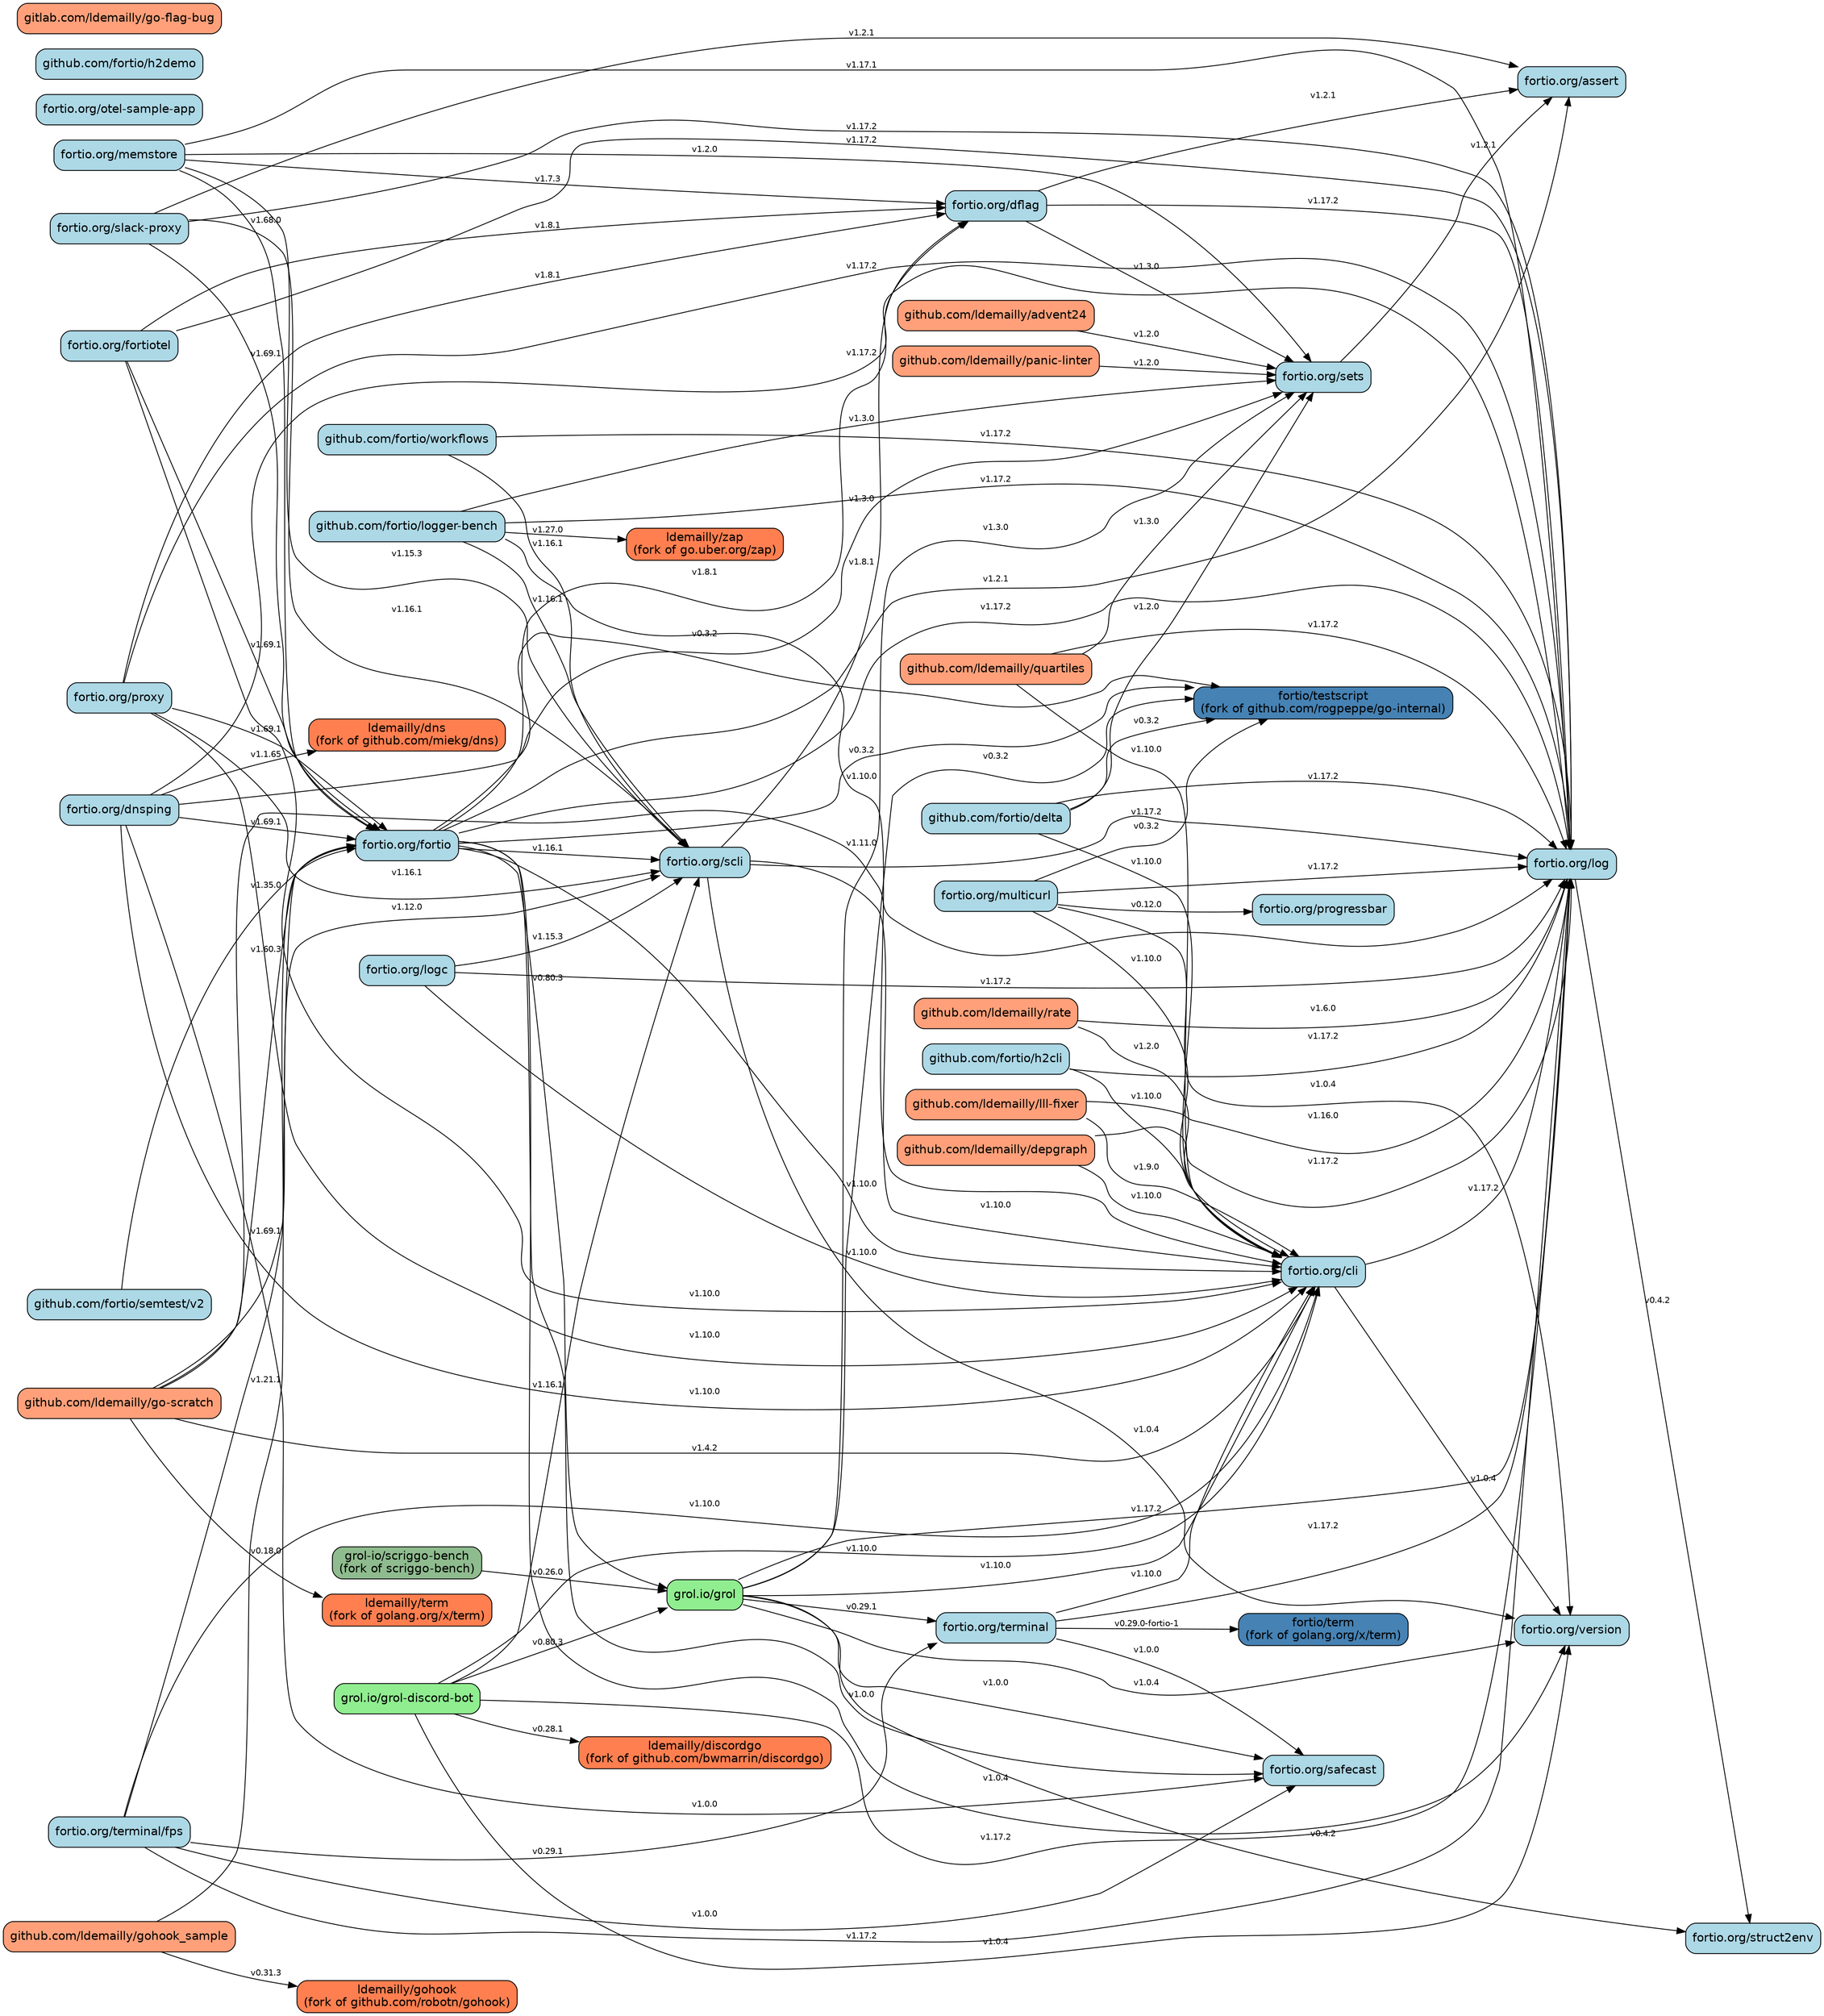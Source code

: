 digraph dependencies {
  rankdir="LR";
  node [shape=box, style="rounded,filled", fontname="Helvetica"];
  edge [fontname="Helvetica", fontsize=10];

  // Node Definitions
  "fortio.org/assert" [label="fortio.org/assert", fillcolor="lightblue"];
  "fortio.org/cli" [label="fortio.org/cli", fillcolor="lightblue"];
  "fortio.org/dflag" [label="fortio.org/dflag", fillcolor="lightblue"];
  "fortio.org/dnsping" [label="fortio.org/dnsping", fillcolor="lightblue"];
  "fortio.org/fortio" [label="fortio.org/fortio", fillcolor="lightblue"];
  "fortio.org/fortiotel" [label="fortio.org/fortiotel", fillcolor="lightblue"];
  "fortio.org/log" [label="fortio.org/log", fillcolor="lightblue"];
  "fortio.org/logc" [label="fortio.org/logc", fillcolor="lightblue"];
  "fortio.org/memstore" [label="fortio.org/memstore", fillcolor="lightblue"];
  "fortio.org/multicurl" [label="fortio.org/multicurl", fillcolor="lightblue"];
  "fortio.org/otel-sample-app" [label="fortio.org/otel-sample-app", fillcolor="lightblue"];
  "fortio.org/progressbar" [label="fortio.org/progressbar", fillcolor="lightblue"];
  "fortio.org/proxy" [label="fortio.org/proxy", fillcolor="lightblue"];
  "fortio.org/safecast" [label="fortio.org/safecast", fillcolor="lightblue"];
  "fortio.org/scli" [label="fortio.org/scli", fillcolor="lightblue"];
  "fortio.org/sets" [label="fortio.org/sets", fillcolor="lightblue"];
  "fortio.org/slack-proxy" [label="fortio.org/slack-proxy", fillcolor="lightblue"];
  "fortio.org/struct2env" [label="fortio.org/struct2env", fillcolor="lightblue"];
  "fortio.org/term" [label="fortio/term\n(fork of golang.org/x/term)", fillcolor="steelblue"];
  "fortio.org/terminal" [label="fortio.org/terminal", fillcolor="lightblue"];
  "fortio.org/terminal/fps" [label="fortio.org/terminal/fps", fillcolor="lightblue"];
  "fortio.org/testscript" [label="fortio/testscript\n(fork of github.com/rogpeppe/go-internal)", fillcolor="steelblue"];
  "fortio.org/version" [label="fortio.org/version", fillcolor="lightblue"];
  "github.com/bwmarrin/discordgo" [label="ldemailly/discordgo\n(fork of github.com/bwmarrin/discordgo)", fillcolor="coral"];
  "github.com/fortio/delta" [label="github.com/fortio/delta", fillcolor="lightblue"];
  "github.com/fortio/h2cli" [label="github.com/fortio/h2cli", fillcolor="lightblue"];
  "github.com/fortio/h2demo" [label="github.com/fortio/h2demo", fillcolor="lightblue"];
  "github.com/fortio/logger-bench" [label="github.com/fortio/logger-bench", fillcolor="lightblue"];
  "github.com/fortio/semtest/v2" [label="github.com/fortio/semtest/v2", fillcolor="lightblue"];
  "github.com/fortio/workflows" [label="github.com/fortio/workflows", fillcolor="lightblue"];
  "github.com/ldemailly/advent24" [label="github.com/ldemailly/advent24", fillcolor="lightsalmon"];
  "github.com/ldemailly/depgraph" [label="github.com/ldemailly/depgraph", fillcolor="lightsalmon"];
  "github.com/ldemailly/go-scratch" [label="github.com/ldemailly/go-scratch", fillcolor="lightsalmon"];
  "github.com/ldemailly/gohook_sample" [label="github.com/ldemailly/gohook_sample", fillcolor="lightsalmon"];
  "github.com/ldemailly/lll-fixer" [label="github.com/ldemailly/lll-fixer", fillcolor="lightsalmon"];
  "github.com/ldemailly/panic-linter" [label="github.com/ldemailly/panic-linter", fillcolor="lightsalmon"];
  "github.com/ldemailly/quartiles" [label="github.com/ldemailly/quartiles", fillcolor="lightsalmon"];
  "github.com/ldemailly/rate" [label="github.com/ldemailly/rate", fillcolor="lightsalmon"];
  "github.com/miekg/dns" [label="ldemailly/dns\n(fork of github.com/miekg/dns)", fillcolor="coral"];
  "github.com/robotn/gohook" [label="ldemailly/gohook\n(fork of github.com/robotn/gohook)", fillcolor="coral"];
  "gitlab.com/ldemailly/go-flag-bug" [label="gitlab.com/ldemailly/go-flag-bug", fillcolor="lightsalmon"];
  "go.uber.org/zap" [label="ldemailly/zap\n(fork of go.uber.org/zap)", fillcolor="coral"];
  "golang.org/x/term" [label="ldemailly/term\n(fork of golang.org/x/term)", fillcolor="coral"];
  "grol.io/grol" [label="grol.io/grol", fillcolor="lightgreen"];
  "grol.io/grol-discord-bot" [label="grol.io/grol-discord-bot", fillcolor="lightgreen"];
  "scriggo-bench" [label="grol-io/scriggo-bench\n(fork of scriggo-bench)", fillcolor="darkseagreen"];

  // Edges (Dependencies)
  "fortio.org/cli" -> "fortio.org/log" [label="v1.17.2"];
  "fortio.org/cli" -> "fortio.org/version" [label="v1.0.4"];
  "fortio.org/dflag" -> "fortio.org/assert" [label="v1.2.1"];
  "fortio.org/dflag" -> "fortio.org/log" [label="v1.17.2"];
  "fortio.org/dflag" -> "fortio.org/sets" [label="v1.3.0"];
  "fortio.org/dnsping" -> "fortio.org/cli" [label="v1.10.0"];
  "fortio.org/dnsping" -> "fortio.org/fortio" [label="v1.69.1"];
  "fortio.org/dnsping" -> "fortio.org/log" [label="v1.17.2"];
  "fortio.org/dnsping" -> "fortio.org/safecast" [label="v1.0.0"];
  "fortio.org/dnsping" -> "fortio.org/testscript" [label="v0.3.2"];
  "fortio.org/dnsping" -> "github.com/miekg/dns" [label="v1.1.65"];
  "fortio.org/fortio" -> "fortio.org/assert" [label="v1.2.1"];
  "fortio.org/fortio" -> "fortio.org/cli" [label="v1.10.0"];
  "fortio.org/fortio" -> "fortio.org/dflag" [label="v1.8.1"];
  "fortio.org/fortio" -> "fortio.org/log" [label="v1.17.2"];
  "fortio.org/fortio" -> "fortio.org/safecast" [label="v1.0.0"];
  "fortio.org/fortio" -> "fortio.org/scli" [label="v1.16.1"];
  "fortio.org/fortio" -> "fortio.org/sets" [label="v1.3.0"];
  "fortio.org/fortio" -> "fortio.org/testscript" [label="v0.3.2"];
  "fortio.org/fortio" -> "fortio.org/version" [label="v1.0.4"];
  "fortio.org/fortio" -> "grol.io/grol" [label="v0.80.3"];
  "fortio.org/fortiotel" -> "fortio.org/cli" [label="v1.10.0"];
  "fortio.org/fortiotel" -> "fortio.org/dflag" [label="v1.8.1"];
  "fortio.org/fortiotel" -> "fortio.org/fortio" [label="v1.69.1"];
  "fortio.org/fortiotel" -> "fortio.org/log" [label="v1.17.2"];
  "fortio.org/log" -> "fortio.org/struct2env" [label="v0.4.2"];
  "fortio.org/logc" -> "fortio.org/cli" [label="v1.10.0"];
  "fortio.org/logc" -> "fortio.org/log" [label="v1.17.2"];
  "fortio.org/logc" -> "fortio.org/scli" [label="v1.15.3"];
  "fortio.org/memstore" -> "fortio.org/dflag" [label="v1.7.3"];
  "fortio.org/memstore" -> "fortio.org/fortio" [label="v1.68.0"];
  "fortio.org/memstore" -> "fortio.org/log" [label="v1.17.1"];
  "fortio.org/memstore" -> "fortio.org/scli" [label="v1.15.3"];
  "fortio.org/memstore" -> "fortio.org/sets" [label="v1.2.0"];
  "fortio.org/multicurl" -> "fortio.org/cli" [label="v1.10.0"];
  "fortio.org/multicurl" -> "fortio.org/log" [label="v1.17.2"];
  "fortio.org/multicurl" -> "fortio.org/progressbar" [label="v0.12.0"];
  "fortio.org/multicurl" -> "fortio.org/testscript" [label="v0.3.2"];
  "fortio.org/multicurl" -> "fortio.org/version" [label="v1.0.4"];
  "fortio.org/proxy" -> "fortio.org/cli" [label="v1.10.0"];
  "fortio.org/proxy" -> "fortio.org/dflag" [label="v1.8.1"];
  "fortio.org/proxy" -> "fortio.org/fortio" [label="v1.69.1"];
  "fortio.org/proxy" -> "fortio.org/log" [label="v1.17.2"];
  "fortio.org/proxy" -> "fortio.org/scli" [label="v1.16.1"];
  "fortio.org/scli" -> "fortio.org/cli" [label="v1.10.0"];
  "fortio.org/scli" -> "fortio.org/dflag" [label="v1.8.1"];
  "fortio.org/scli" -> "fortio.org/log" [label="v1.17.2"];
  "fortio.org/scli" -> "fortio.org/version" [label="v1.0.4"];
  "fortio.org/sets" -> "fortio.org/assert" [label="v1.2.1"];
  "fortio.org/slack-proxy" -> "fortio.org/assert" [label="v1.2.1"];
  "fortio.org/slack-proxy" -> "fortio.org/fortio" [label="v1.69.1"];
  "fortio.org/slack-proxy" -> "fortio.org/log" [label="v1.17.2"];
  "fortio.org/slack-proxy" -> "fortio.org/scli" [label="v1.16.1"];
  "fortio.org/terminal" -> "fortio.org/cli" [label="v1.10.0"];
  "fortio.org/terminal" -> "fortio.org/log" [label="v1.17.2"];
  "fortio.org/terminal" -> "fortio.org/safecast" [label="v1.0.0"];
  "fortio.org/terminal" -> "fortio.org/term" [label="v0.29.0-fortio-1"];
  "fortio.org/terminal/fps" -> "fortio.org/cli" [label="v1.10.0"];
  "fortio.org/terminal/fps" -> "fortio.org/fortio" [label="v1.69.1"];
  "fortio.org/terminal/fps" -> "fortio.org/log" [label="v1.17.2"];
  "fortio.org/terminal/fps" -> "fortio.org/safecast" [label="v1.0.0"];
  "fortio.org/terminal/fps" -> "fortio.org/terminal" [label="v0.29.1"];
  "github.com/fortio/delta" -> "fortio.org/cli" [label="v1.10.0"];
  "github.com/fortio/delta" -> "fortio.org/log" [label="v1.17.2"];
  "github.com/fortio/delta" -> "fortio.org/sets" [label="v1.2.0"];
  "github.com/fortio/delta" -> "fortio.org/testscript" [label="v0.3.2"];
  "github.com/fortio/h2cli" -> "fortio.org/cli" [label="v1.10.0"];
  "github.com/fortio/h2cli" -> "fortio.org/log" [label="v1.17.2"];
  "github.com/fortio/logger-bench" -> "fortio.org/cli" [label="v1.10.0"];
  "github.com/fortio/logger-bench" -> "fortio.org/log" [label="v1.17.2"];
  "github.com/fortio/logger-bench" -> "fortio.org/scli" [label="v1.16.1"];
  "github.com/fortio/logger-bench" -> "fortio.org/sets" [label="v1.3.0"];
  "github.com/fortio/logger-bench" -> "go.uber.org/zap" [label="v1.27.0"];
  "github.com/fortio/semtest/v2" -> "fortio.org/fortio" [label="v1.35.0"];
  "github.com/fortio/workflows" -> "fortio.org/log" [label="v1.17.2"];
  "github.com/fortio/workflows" -> "fortio.org/scli" [label="v1.16.1"];
  "github.com/ldemailly/advent24" -> "fortio.org/sets" [label="v1.2.0"];
  "github.com/ldemailly/depgraph" -> "fortio.org/cli" [label="v1.10.0"];
  "github.com/ldemailly/depgraph" -> "fortio.org/log" [label="v1.17.2"];
  "github.com/ldemailly/go-scratch" -> "fortio.org/cli" [label="v1.4.2"];
  "github.com/ldemailly/go-scratch" -> "fortio.org/fortio" [label="v1.60.3"];
  "github.com/ldemailly/go-scratch" -> "fortio.org/log" [label="v1.11.0"];
  "github.com/ldemailly/go-scratch" -> "fortio.org/scli" [label="v1.12.0"];
  "github.com/ldemailly/go-scratch" -> "golang.org/x/term" [label="v0.18.0"];
  "github.com/ldemailly/gohook_sample" -> "fortio.org/fortio" [label="v1.21.1"];
  "github.com/ldemailly/gohook_sample" -> "github.com/robotn/gohook" [label="v0.31.3"];
  "github.com/ldemailly/lll-fixer" -> "fortio.org/cli" [label="v1.9.0"];
  "github.com/ldemailly/lll-fixer" -> "fortio.org/log" [label="v1.16.0"];
  "github.com/ldemailly/panic-linter" -> "fortio.org/sets" [label="v1.2.0"];
  "github.com/ldemailly/quartiles" -> "fortio.org/cli" [label="v1.10.0"];
  "github.com/ldemailly/quartiles" -> "fortio.org/log" [label="v1.17.2"];
  "github.com/ldemailly/quartiles" -> "fortio.org/sets" [label="v1.3.0"];
  "github.com/ldemailly/rate" -> "fortio.org/cli" [label="v1.2.0"];
  "github.com/ldemailly/rate" -> "fortio.org/log" [label="v1.6.0"];
  "grol.io/grol" -> "fortio.org/cli" [label="v1.10.0"];
  "grol.io/grol" -> "fortio.org/log" [label="v1.17.2"];
  "grol.io/grol" -> "fortio.org/safecast" [label="v1.0.0"];
  "grol.io/grol" -> "fortio.org/sets" [label="v1.3.0"];
  "grol.io/grol" -> "fortio.org/struct2env" [label="v0.4.2"];
  "grol.io/grol" -> "fortio.org/terminal" [label="v0.29.1"];
  "grol.io/grol" -> "fortio.org/testscript" [label="v0.3.2"];
  "grol.io/grol" -> "fortio.org/version" [label="v1.0.4"];
  "grol.io/grol-discord-bot" -> "fortio.org/cli" [label="v1.10.0"];
  "grol.io/grol-discord-bot" -> "fortio.org/log" [label="v1.17.2"];
  "grol.io/grol-discord-bot" -> "fortio.org/scli" [label="v1.16.1"];
  "grol.io/grol-discord-bot" -> "fortio.org/version" [label="v1.0.4"];
  "grol.io/grol-discord-bot" -> "github.com/bwmarrin/discordgo" [label="v0.28.1"];
  "grol.io/grol-discord-bot" -> "grol.io/grol" [label="v0.80.3"];
  "scriggo-bench" -> "grol.io/grol" [label="v0.26.0"];
}
